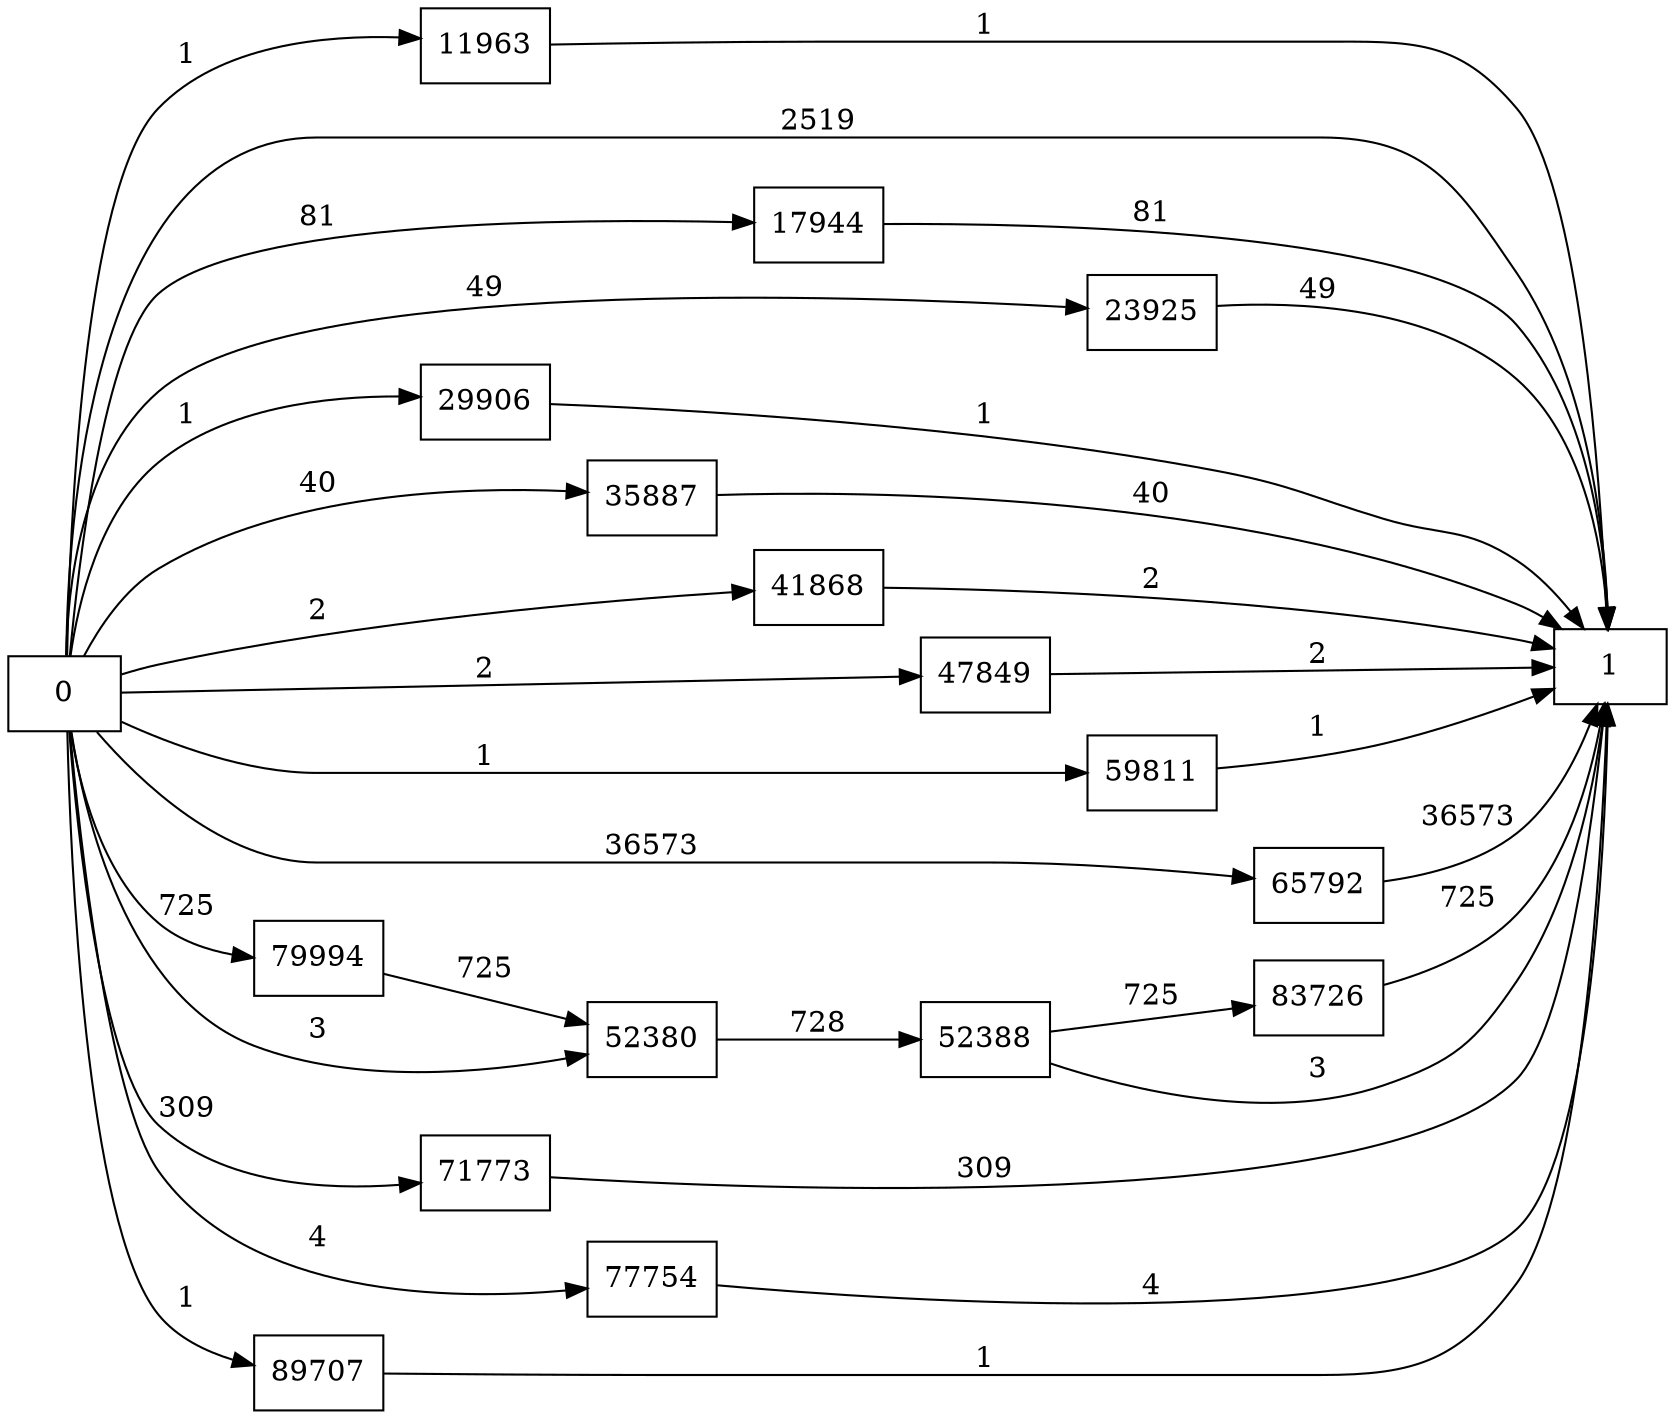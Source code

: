 digraph {
	graph [rankdir=LR]
	node [shape=rectangle]
	11963 -> 1 [label=1]
	17944 -> 1 [label=81]
	23925 -> 1 [label=49]
	29906 -> 1 [label=1]
	35887 -> 1 [label=40]
	41868 -> 1 [label=2]
	47849 -> 1 [label=2]
	52380 -> 52388 [label=728]
	52388 -> 1 [label=3]
	52388 -> 83726 [label=725]
	59811 -> 1 [label=1]
	65792 -> 1 [label=36573]
	71773 -> 1 [label=309]
	77754 -> 1 [label=4]
	79994 -> 52380 [label=725]
	83726 -> 1 [label=725]
	89707 -> 1 [label=1]
	0 -> 1 [label=2519]
	0 -> 11963 [label=1]
	0 -> 17944 [label=81]
	0 -> 23925 [label=49]
	0 -> 29906 [label=1]
	0 -> 35887 [label=40]
	0 -> 41868 [label=2]
	0 -> 47849 [label=2]
	0 -> 52380 [label=3]
	0 -> 59811 [label=1]
	0 -> 65792 [label=36573]
	0 -> 71773 [label=309]
	0 -> 77754 [label=4]
	0 -> 79994 [label=725]
	0 -> 89707 [label=1]
}

